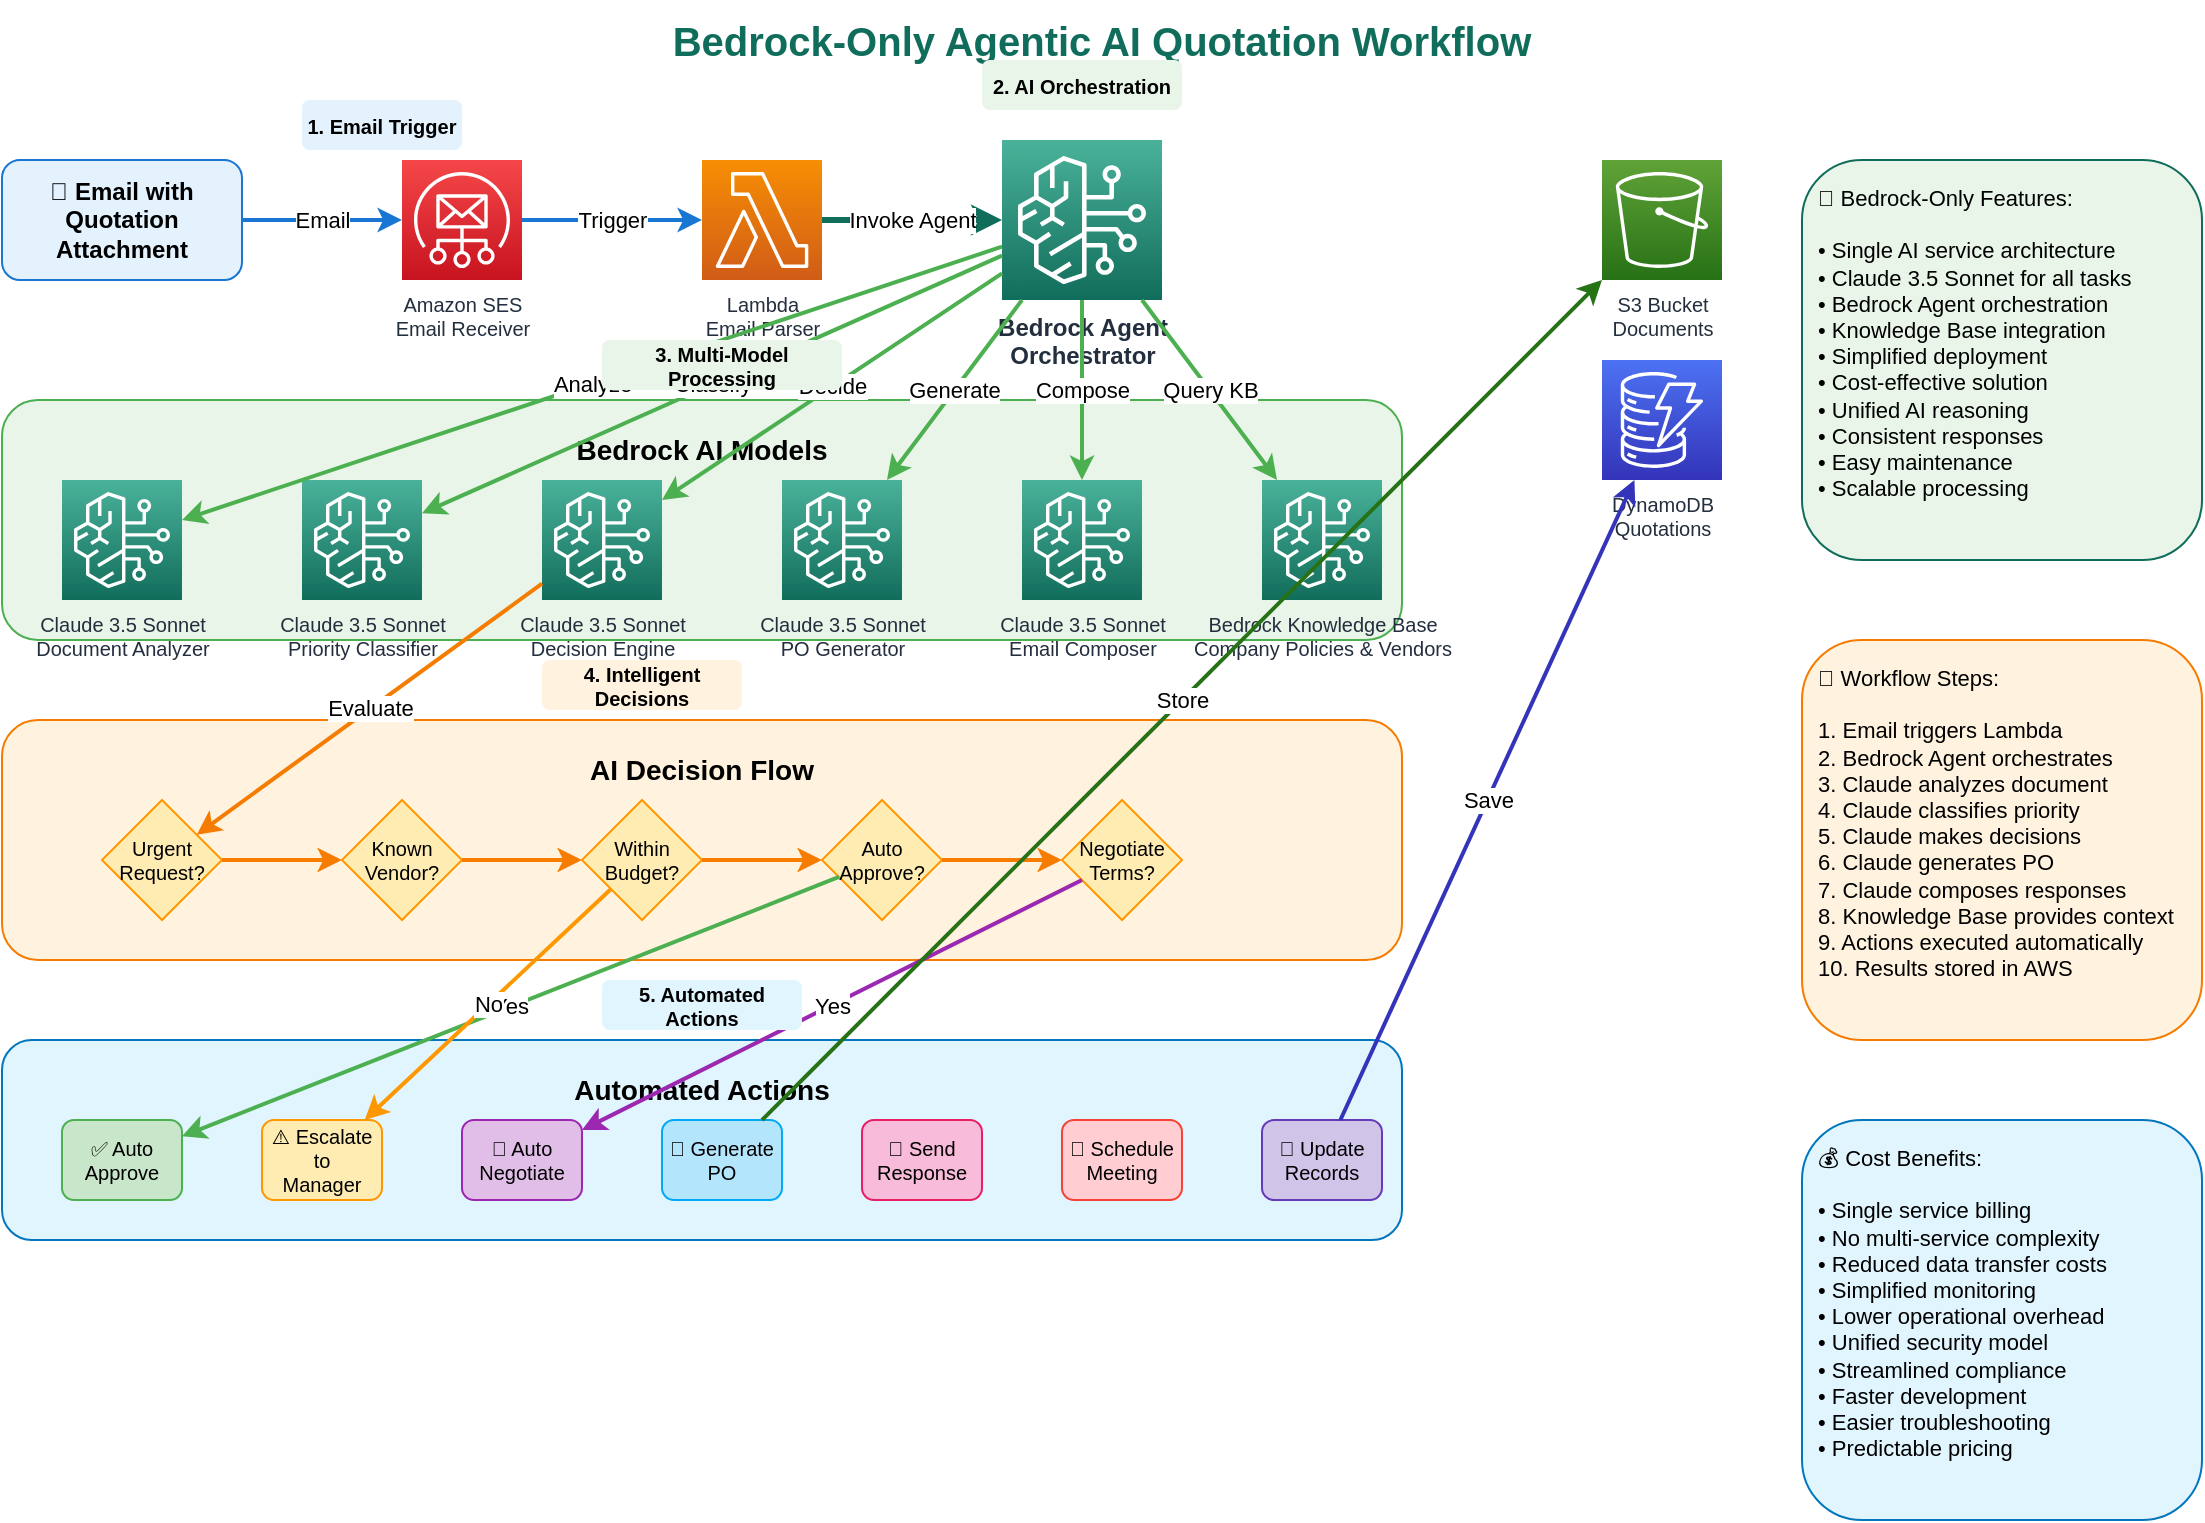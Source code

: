<?xml version="1.0" encoding="UTF-8"?>
<mxfile version="24.7.17">
  <diagram name="Bedrock-Only-Agentic-Workflow" id="bedrock-agentic">
    <mxGraphModel dx="1400" dy="800" grid="1" gridSize="10" guides="1" tooltips="1" connect="1" arrows="1" fold="1" page="1" pageScale="1" pageWidth="1200" pageHeight="900" math="0" shadow="0">
      <root>
        <mxCell id="0" />
        <mxCell id="1" parent="0" />
        
        <!-- Title -->
        <mxCell id="title" value="Bedrock-Only Agentic AI Quotation Workflow" style="text;html=1;strokeColor=none;fillColor=none;align=center;verticalAlign=middle;whiteSpace=wrap;rounded=0;fontSize=20;fontStyle=1;fontColor=#116D5B;" vertex="1" parent="1">
          <mxGeometry x="350" y="20" width="500" height="40" as="geometry" />
        </mxCell>
        
        <!-- Email Input -->
        <mxCell id="email-input" value="📧 Email with&#xa;Quotation Attachment" style="rounded=1;whiteSpace=wrap;html=1;fillColor=#E3F2FD;strokeColor=#1976D2;fontSize=12;fontStyle=1;" vertex="1" parent="1">
          <mxGeometry x="50" y="100" width="120" height="60" as="geometry" />
        </mxCell>
        
        <!-- SES Email Receiver -->
        <mxCell id="ses" value="Amazon SES&#xa;Email Receiver" style="sketch=0;points=[[0,0,0],[0.25,0,0],[0.5,0,0],[0.75,0,0],[1,0,0],[0,1,0],[0.25,1,0],[0.5,1,0],[0.75,1,0],[1,1,0],[0,0.25,0],[0,0.5,0],[0,0.75,0],[1,0.25,0],[1,0.5,0],[1,0.75,0]];outlineConnect=0;fontColor=#232F3E;gradientColor=#F54749;gradientDirection=north;fillColor=#C7131F;strokeColor=#ffffff;dashed=0;verticalLabelPosition=bottom;verticalAlign=top;align=center;html=1;fontSize=10;fontStyle=0;aspect=fixed;shape=mxgraph.aws4.resourceIcon;resIcon=mxgraph.aws4.simple_email_service;" vertex="1" parent="1">
          <mxGeometry x="250" y="100" width="60" height="60" as="geometry" />
        </mxCell>
        
        <!-- Lambda Trigger -->
        <mxCell id="lambda-trigger" value="Lambda&#xa;Email Parser" style="sketch=0;points=[[0,0,0],[0.25,0,0],[0.5,0,0],[0.75,0,0],[1,0,0],[0,1,0],[0.25,1,0],[0.5,1,0],[0.75,1,0],[1,1,0],[0,0.25,0],[0,0.5,0],[0,0.75,0],[1,0.25,0],[1,0.5,0],[1,0.75,0]];outlineConnect=0;fontColor=#232F3E;gradientColor=#F78E04;gradientDirection=north;fillColor=#D05C17;strokeColor=#ffffff;dashed=0;verticalLabelPosition=bottom;verticalAlign=top;align=center;html=1;fontSize=10;fontStyle=0;aspect=fixed;shape=mxgraph.aws4.resourceIcon;resIcon=mxgraph.aws4.lambda;" vertex="1" parent="1">
          <mxGeometry x="400" y="100" width="60" height="60" as="geometry" />
        </mxCell>
        
        <!-- Bedrock Agent Orchestrator -->
        <mxCell id="bedrock-agent" value="Bedrock Agent&#xa;Orchestrator" style="sketch=0;points=[[0,0,0],[0.25,0,0],[0.5,0,0],[0.75,0,0],[1,0,0],[0,1,0],[0.25,1,0],[0.5,1,0],[0.75,1,0],[1,1,0],[0,0.25,0],[0,0.5,0],[0,0.75,0],[1,0.25,0],[1,0.5,0],[1,0.75,0]];outlineConnect=0;fontColor=#232F3E;gradientColor=#4AB29A;gradientDirection=north;fillColor=#116D5B;strokeColor=#ffffff;dashed=0;verticalLabelPosition=bottom;verticalAlign=top;align=center;html=1;fontSize=12;fontStyle=1;aspect=fixed;shape=mxgraph.aws4.resourceIcon;resIcon=mxgraph.aws4.bedrock;" vertex="1" parent="1">
          <mxGeometry x="550" y="90" width="80" height="80" as="geometry" />
        </mxCell>
        
        <!-- Bedrock Models Section -->
        <mxCell id="models-section" value="Bedrock AI Models" style="rounded=1;whiteSpace=wrap;html=1;fillColor=#E8F5E8;strokeColor=#4CAF50;fontSize=14;fontStyle=1;verticalAlign=top;spacingTop=10;" vertex="1" parent="1">
          <mxGeometry x="50" y="220" width="700" height="120" as="geometry" />
        </mxCell>
        
        <!-- Claude for Analysis -->
        <mxCell id="claude-analyzer" value="Claude 3.5 Sonnet&#xa;Document Analyzer" style="sketch=0;points=[[0,0,0],[0.25,0,0],[0.5,0,0],[0.75,0,0],[1,0,0],[0,1,0],[0.25,1,0],[0.5,1,0],[0.75,1,0],[1,1,0],[0,0.25,0],[0,0.5,0],[0,0.75,0],[1,0.25,0],[1,0.5,0],[1,0.75,0]];outlineConnect=0;fontColor=#232F3E;gradientColor=#4AB29A;gradientDirection=north;fillColor=#116D5B;strokeColor=#ffffff;dashed=0;verticalLabelPosition=bottom;verticalAlign=top;align=center;html=1;fontSize=10;fontStyle=0;aspect=fixed;shape=mxgraph.aws4.resourceIcon;resIcon=mxgraph.aws4.bedrock;" vertex="1" parent="1">
          <mxGeometry x="80" y="260" width="60" height="60" as="geometry" />
        </mxCell>
        
        <!-- Claude for Classification -->
        <mxCell id="claude-classifier" value="Claude 3.5 Sonnet&#xa;Priority Classifier" style="sketch=0;points=[[0,0,0],[0.25,0,0],[0.5,0,0],[0.75,0,0],[1,0,0],[0,1,0],[0.25,1,0],[0.5,1,0],[0.75,1,0],[1,1,0],[0,0.25,0],[0,0.5,0],[0,0.75,0],[1,0.25,0],[1,0.5,0],[1,0.75,0]];outlineConnect=0;fontColor=#232F3E;gradientColor=#4AB29A;gradientDirection=north;fillColor=#116D5B;strokeColor=#ffffff;dashed=0;verticalLabelPosition=bottom;verticalAlign=top;align=center;html=1;fontSize=10;fontStyle=0;aspect=fixed;shape=mxgraph.aws4.resourceIcon;resIcon=mxgraph.aws4.bedrock;" vertex="1" parent="1">
          <mxGeometry x="200" y="260" width="60" height="60" as="geometry" />
        </mxCell>
        
        <!-- Claude for Decision Making -->
        <mxCell id="claude-decision" value="Claude 3.5 Sonnet&#xa;Decision Engine" style="sketch=0;points=[[0,0,0],[0.25,0,0],[0.5,0,0],[0.75,0,0],[1,0,0],[0,1,0],[0.25,1,0],[0.5,1,0],[0.75,1,0],[1,1,0],[0,0.25,0],[0,0.5,0],[0,0.75,0],[1,0.25,0],[1,0.5,0],[1,0.75,0]];outlineConnect=0;fontColor=#232F3E;gradientColor=#4AB29A;gradientDirection=north;fillColor=#116D5B;strokeColor=#ffffff;dashed=0;verticalLabelPosition=bottom;verticalAlign=top;align=center;html=1;fontSize=10;fontStyle=0;aspect=fixed;shape=mxgraph.aws4.resourceIcon;resIcon=mxgraph.aws4.bedrock;" vertex="1" parent="1">
          <mxGeometry x="320" y="260" width="60" height="60" as="geometry" />
        </mxCell>
        
        <!-- Claude for PO Generation -->
        <mxCell id="claude-generator" value="Claude 3.5 Sonnet&#xa;PO Generator" style="sketch=0;points=[[0,0,0],[0.25,0,0],[0.5,0,0],[0.75,0,0],[1,0,0],[0,1,0],[0.25,1,0],[0.5,1,0],[0.75,1,0],[1,1,0],[0,0.25,0],[0,0.5,0],[0,0.75,0],[1,0.25,0],[1,0.5,0],[1,0.75,0]];outlineConnect=0;fontColor=#232F3E;gradientColor=#4AB29A;gradientDirection=north;fillColor=#116D5B;strokeColor=#ffffff;dashed=0;verticalLabelPosition=bottom;verticalAlign=top;align=center;html=1;fontSize=10;fontStyle=0;aspect=fixed;shape=mxgraph.aws4.resourceIcon;resIcon=mxgraph.aws4.bedrock;" vertex="1" parent="1">
          <mxGeometry x="440" y="260" width="60" height="60" as="geometry" />
        </mxCell>
        
        <!-- Claude for Communication -->
        <mxCell id="claude-communicator" value="Claude 3.5 Sonnet&#xa;Email Composer" style="sketch=0;points=[[0,0,0],[0.25,0,0],[0.5,0,0],[0.75,0,0],[1,0,0],[0,1,0],[0.25,1,0],[0.5,1,0],[0.75,1,0],[1,1,0],[0,0.25,0],[0,0.5,0],[0,0.75,0],[1,0.25,0],[1,0.5,0],[1,0.75,0]];outlineConnect=0;fontColor=#232F3E;gradientColor=#4AB29A;gradientDirection=north;fillColor=#116D5B;strokeColor=#ffffff;dashed=0;verticalLabelPosition=bottom;verticalAlign=top;align=center;html=1;fontSize=10;fontStyle=0;aspect=fixed;shape=mxgraph.aws4.resourceIcon;resIcon=mxgraph.aws4.bedrock;" vertex="1" parent="1">
          <mxGeometry x="560" y="260" width="60" height="60" as="geometry" />
        </mxCell>
        
        <!-- Bedrock Knowledge Base -->
        <mxCell id="knowledge-base" value="Bedrock Knowledge Base&#xa;Company Policies &amp; Vendors" style="sketch=0;points=[[0,0,0],[0.25,0,0],[0.5,0,0],[0.75,0,0],[1,0,0],[0,1,0],[0.25,1,0],[0.5,1,0],[0.75,1,0],[1,1,0],[0,0.25,0],[0,0.5,0],[0,0.75,0],[1,0.25,0],[1,0.5,0],[1,0.75,0]];outlineConnect=0;fontColor=#232F3E;gradientColor=#4AB29A;gradientDirection=north;fillColor=#116D5B;strokeColor=#ffffff;dashed=0;verticalLabelPosition=bottom;verticalAlign=top;align=center;html=1;fontSize=10;fontStyle=0;aspect=fixed;shape=mxgraph.aws4.resourceIcon;resIcon=mxgraph.aws4.bedrock;" vertex="1" parent="1">
          <mxGeometry x="680" y="260" width="60" height="60" as="geometry" />
        </mxCell>
        
        <!-- Decision Flow -->
        <mxCell id="decision-section" value="AI Decision Flow" style="rounded=1;whiteSpace=wrap;html=1;fillColor=#FFF3E0;strokeColor=#F57C00;fontSize=14;fontStyle=1;verticalAlign=top;spacingTop=10;" vertex="1" parent="1">
          <mxGeometry x="50" y="380" width="700" height="120" as="geometry" />
        </mxCell>
        
        <!-- Decision Points -->
        <mxCell id="urgent-check" value="Urgent&#xa;Request?" style="rhombus;whiteSpace=wrap;html=1;fillColor=#FFECB3;strokeColor=#FF9800;fontSize=10;" vertex="1" parent="1">
          <mxGeometry x="100" y="420" width="60" height="60" as="geometry" />
        </mxCell>
        
        <mxCell id="vendor-check" value="Known&#xa;Vendor?" style="rhombus;whiteSpace=wrap;html=1;fillColor=#FFECB3;strokeColor=#FF9800;fontSize=10;" vertex="1" parent="1">
          <mxGeometry x="220" y="420" width="60" height="60" as="geometry" />
        </mxCell>
        
        <mxCell id="budget-check" value="Within&#xa;Budget?" style="rhombus;whiteSpace=wrap;html=1;fillColor=#FFECB3;strokeColor=#FF9800;fontSize=10;" vertex="1" parent="1">
          <mxGeometry x="340" y="420" width="60" height="60" as="geometry" />
        </mxCell>
        
        <mxCell id="approval-check" value="Auto&#xa;Approve?" style="rhombus;whiteSpace=wrap;html=1;fillColor=#FFECB3;strokeColor=#FF9800;fontSize=10;" vertex="1" parent="1">
          <mxGeometry x="460" y="420" width="60" height="60" as="geometry" />
        </mxCell>
        
        <mxCell id="negotiate-check" value="Negotiate&#xa;Terms?" style="rhombus;whiteSpace=wrap;html=1;fillColor=#FFECB3;strokeColor=#FF9800;fontSize=10;" vertex="1" parent="1">
          <mxGeometry x="580" y="420" width="60" height="60" as="geometry" />
        </mxCell>
        
        <!-- Actions -->
        <mxCell id="actions-section" value="Automated Actions" style="rounded=1;whiteSpace=wrap;html=1;fillColor=#E1F5FE;strokeColor=#0277BD;fontSize=14;fontStyle=1;verticalAlign=top;spacingTop=10;" vertex="1" parent="1">
          <mxGeometry x="50" y="540" width="700" height="100" as="geometry" />
        </mxCell>
        
        <mxCell id="auto-approve" value="✅ Auto&#xa;Approve" style="rounded=1;whiteSpace=wrap;html=1;fillColor=#C8E6C9;strokeColor=#4CAF50;fontSize=10;" vertex="1" parent="1">
          <mxGeometry x="80" y="580" width="60" height="40" as="geometry" />
        </mxCell>
        
        <mxCell id="escalate" value="⚠️ Escalate to&#xa;Manager" style="rounded=1;whiteSpace=wrap;html=1;fillColor=#FFECB3;strokeColor=#FF9800;fontSize=10;" vertex="1" parent="1">
          <mxGeometry x="180" y="580" width="60" height="40" as="geometry" />
        </mxCell>
        
        <mxCell id="negotiate" value="💬 Auto&#xa;Negotiate" style="rounded=1;whiteSpace=wrap;html=1;fillColor=#E1BEE7;strokeColor=#9C27B0;fontSize=10;" vertex="1" parent="1">
          <mxGeometry x="280" y="580" width="60" height="40" as="geometry" />
        </mxCell>
        
        <mxCell id="generate-po" value="📄 Generate&#xa;PO" style="rounded=1;whiteSpace=wrap;html=1;fillColor=#B3E5FC;strokeColor=#03A9F4;fontSize=10;" vertex="1" parent="1">
          <mxGeometry x="380" y="580" width="60" height="40" as="geometry" />
        </mxCell>
        
        <mxCell id="send-email" value="📧 Send&#xa;Response" style="rounded=1;whiteSpace=wrap;html=1;fillColor=#F8BBD9;strokeColor=#E91E63;fontSize=10;" vertex="1" parent="1">
          <mxGeometry x="480" y="580" width="60" height="40" as="geometry" />
        </mxCell>
        
        <mxCell id="schedule-meeting" value="📅 Schedule&#xa;Meeting" style="rounded=1;whiteSpace=wrap;html=1;fillColor=#FFCDD2;strokeColor=#F44336;fontSize=10;" vertex="1" parent="1">
          <mxGeometry x="580" y="580" width="60" height="40" as="geometry" />
        </mxCell>
        
        <mxCell id="update-records" value="💾 Update&#xa;Records" style="rounded=1;whiteSpace=wrap;html=1;fillColor=#D1C4E9;strokeColor=#673AB7;fontSize=10;" vertex="1" parent="1">
          <mxGeometry x="680" y="580" width="60" height="40" as="geometry" />
        </mxCell>
        
        <!-- Storage -->
        <mxCell id="s3-storage" value="S3 Bucket&#xa;Documents" style="sketch=0;points=[[0,0,0],[0.25,0,0],[0.5,0,0],[0.75,0,0],[1,0,0],[0,1,0],[0.25,1,0],[0.5,1,0],[0.75,1,0],[1,1,0],[0,0.25,0],[0,0.5,0],[0,0.75,0],[1,0.25,0],[1,0.5,0],[1,0.75,0]];outlineConnect=0;fontColor=#232F3E;gradientColor=#60A337;gradientDirection=north;fillColor=#277116;strokeColor=#ffffff;dashed=0;verticalLabelPosition=bottom;verticalAlign=top;align=center;html=1;fontSize=10;fontStyle=0;aspect=fixed;shape=mxgraph.aws4.resourceIcon;resIcon=mxgraph.aws4.s3;" vertex="1" parent="1">
          <mxGeometry x="850" y="100" width="60" height="60" as="geometry" />
        </mxCell>
        
        <mxCell id="dynamodb" value="DynamoDB&#xa;Quotations" style="sketch=0;points=[[0,0,0],[0.25,0,0],[0.5,0,0],[0.75,0,0],[1,0,0],[0,1,0],[0.25,1,0],[0.5,1,0],[0.75,1,0],[1,1,0],[0,0.25,0],[0,0.5,0],[0,0.75,0],[1,0.25,0],[1,0.5,0],[1,0.75,0]];outlineConnect=0;fontColor=#232F3E;gradientColor=#4D72F3;gradientDirection=north;fillColor=#3334B9;strokeColor=#ffffff;dashed=0;verticalLabelPosition=bottom;verticalAlign=top;align=center;html=1;fontSize=10;fontStyle=0;aspect=fixed;shape=mxgraph.aws4.resourceIcon;resIcon=mxgraph.aws4.dynamodb;" vertex="1" parent="1">
          <mxGeometry x="850" y="200" width="60" height="60" as="geometry" />
        </mxCell>
        
        <!-- Workflow Connections -->
        
        <!-- Email Flow -->
        <mxCell id="conn1" value="Email" style="endArrow=classic;html=1;rounded=0;strokeColor=#1976D2;strokeWidth=2;" edge="1" parent="1" source="email-input" target="ses">
          <mxGeometry width="50" height="50" relative="1" as="geometry">
            <mxPoint x="180" y="130" as="sourcePoint" />
            <mxPoint x="240" y="130" as="targetPoint" />
          </mxGeometry>
        </mxCell>
        
        <mxCell id="conn2" value="Trigger" style="endArrow=classic;html=1;rounded=0;strokeColor=#1976D2;strokeWidth=2;" edge="1" parent="1" source="ses" target="lambda-trigger">
          <mxGeometry width="50" height="50" relative="1" as="geometry">
            <mxPoint x="320" y="130" as="sourcePoint" />
            <mxPoint x="390" y="130" as="targetPoint" />
          </mxGeometry>
        </mxCell>
        
        <mxCell id="conn3" value="Invoke Agent" style="endArrow=classic;html=1;rounded=0;strokeColor=#116D5B;strokeWidth=3;" edge="1" parent="1" source="lambda-trigger" target="bedrock-agent">
          <mxGeometry width="50" height="50" relative="1" as="geometry">
            <mxPoint x="470" y="130" as="sourcePoint" />
            <mxPoint x="540" y="130" as="targetPoint" />
          </mxGeometry>
        </mxCell>
        
        <!-- Bedrock Agent to Models -->
        <mxCell id="conn4" value="Analyze" style="endArrow=classic;html=1;rounded=0;strokeColor=#4CAF50;strokeWidth=2;" edge="1" parent="1" source="bedrock-agent" target="claude-analyzer">
          <mxGeometry width="50" height="50" relative="1" as="geometry">
            <mxPoint x="590" y="180" as="sourcePoint" />
            <mxPoint x="120" y="250" as="targetPoint" />
          </mxGeometry>
        </mxCell>
        
        <mxCell id="conn5" value="Classify" style="endArrow=classic;html=1;rounded=0;strokeColor=#4CAF50;strokeWidth=2;" edge="1" parent="1" source="bedrock-agent" target="claude-classifier">
          <mxGeometry width="50" height="50" relative="1" as="geometry">
            <mxPoint x="590" y="180" as="sourcePoint" />
            <mxPoint x="240" y="250" as="targetPoint" />
          </mxGeometry>
        </mxCell>
        
        <mxCell id="conn6" value="Decide" style="endArrow=classic;html=1;rounded=0;strokeColor=#4CAF50;strokeWidth=2;" edge="1" parent="1" source="bedrock-agent" target="claude-decision">
          <mxGeometry width="50" height="50" relative="1" as="geometry">
            <mxPoint x="590" y="180" as="sourcePoint" />
            <mxPoint x="360" y="250" as="targetPoint" />
          </mxGeometry>
        </mxCell>
        
        <mxCell id="conn7" value="Generate" style="endArrow=classic;html=1;rounded=0;strokeColor=#4CAF50;strokeWidth=2;" edge="1" parent="1" source="bedrock-agent" target="claude-generator">
          <mxGeometry width="50" height="50" relative="1" as="geometry">
            <mxPoint x="590" y="180" as="sourcePoint" />
            <mxPoint x="480" y="250" as="targetPoint" />
          </mxGeometry>
        </mxCell>
        
        <mxCell id="conn8" value="Compose" style="endArrow=classic;html=1;rounded=0;strokeColor=#4CAF50;strokeWidth=2;" edge="1" parent="1" source="bedrock-agent" target="claude-communicator">
          <mxGeometry width="50" height="50" relative="1" as="geometry">
            <mxPoint x="590" y="180" as="sourcePoint" />
            <mxPoint x="600" y="250" as="targetPoint" />
          </mxGeometry>
        </mxCell>
        
        <mxCell id="conn9" value="Query KB" style="endArrow=classic;html=1;rounded=0;strokeColor=#4CAF50;strokeWidth=2;" edge="1" parent="1" source="bedrock-agent" target="knowledge-base">
          <mxGeometry width="50" height="50" relative="1" as="geometry">
            <mxPoint x="630" y="180" as="sourcePoint" />
            <mxPoint x="710" y="250" as="targetPoint" />
          </mxGeometry>
        </mxCell>
        
        <!-- Decision Flow -->
        <mxCell id="conn10" value="Evaluate" style="endArrow=classic;html=1;rounded=0;strokeColor=#F57C00;strokeWidth=2;" edge="1" parent="1" source="claude-decision" target="urgent-check">
          <mxGeometry width="50" height="50" relative="1" as="geometry">
            <mxPoint x="350" y="330" as="sourcePoint" />
            <mxPoint x="130" y="410" as="targetPoint" />
          </mxGeometry>
        </mxCell>
        
        <mxCell id="conn11" value="" style="endArrow=classic;html=1;rounded=0;strokeColor=#F57C00;strokeWidth=2;" edge="1" parent="1" source="urgent-check" target="vendor-check">
          <mxGeometry width="50" height="50" relative="1" as="geometry">
            <mxPoint x="170" y="450" as="sourcePoint" />
            <mxPoint x="210" y="450" as="targetPoint" />
          </mxGeometry>
        </mxCell>
        
        <mxCell id="conn12" value="" style="endArrow=classic;html=1;rounded=0;strokeColor=#F57C00;strokeWidth=2;" edge="1" parent="1" source="vendor-check" target="budget-check">
          <mxGeometry width="50" height="50" relative="1" as="geometry">
            <mxPoint x="290" y="450" as="sourcePoint" />
            <mxPoint x="330" y="450" as="targetPoint" />
          </mxGeometry>
        </mxCell>
        
        <mxCell id="conn13" value="" style="endArrow=classic;html=1;rounded=0;strokeColor=#F57C00;strokeWidth=2;" edge="1" parent="1" source="budget-check" target="approval-check">
          <mxGeometry width="50" height="50" relative="1" as="geometry">
            <mxPoint x="410" y="450" as="sourcePoint" />
            <mxPoint x="450" y="450" as="targetPoint" />
          </mxGeometry>
        </mxCell>
        
        <mxCell id="conn14" value="" style="endArrow=classic;html=1;rounded=0;strokeColor=#F57C00;strokeWidth=2;" edge="1" parent="1" source="approval-check" target="negotiate-check">
          <mxGeometry width="50" height="50" relative="1" as="geometry">
            <mxPoint x="530" y="450" as="sourcePoint" />
            <mxPoint x="570" y="450" as="targetPoint" />
          </mxGeometry>
        </mxCell>
        
        <!-- Decision to Actions -->
        <mxCell id="conn15" value="Yes" style="endArrow=classic;html=1;rounded=0;strokeColor=#4CAF50;strokeWidth=2;" edge="1" parent="1" source="approval-check" target="auto-approve">
          <mxGeometry width="50" height="50" relative="1" as="geometry">
            <mxPoint x="490" y="490" as="sourcePoint" />
            <mxPoint x="110" y="570" as="targetPoint" />
          </mxGeometry>
        </mxCell>
        
        <mxCell id="conn16" value="No" style="endArrow=classic;html=1;rounded=0;strokeColor=#FF9800;strokeWidth=2;" edge="1" parent="1" source="budget-check" target="escalate">
          <mxGeometry width="50" height="50" relative="1" as="geometry">
            <mxPoint x="370" y="490" as="sourcePoint" />
            <mxPoint x="210" y="570" as="targetPoint" />
          </mxGeometry>
        </mxCell>
        
        <mxCell id="conn17" value="Yes" style="endArrow=classic;html=1;rounded=0;strokeColor=#9C27B0;strokeWidth=2;" edge="1" parent="1" source="negotiate-check" target="negotiate">
          <mxGeometry width="50" height="50" relative="1" as="geometry">
            <mxPoint x="610" y="490" as="sourcePoint" />
            <mxPoint x="310" y="570" as="targetPoint" />
          </mxGeometry>
        </mxCell>
        
        <!-- Actions to Storage -->
        <mxCell id="conn18" value="Store" style="endArrow=classic;html=1;rounded=0;strokeColor=#277116;strokeWidth=2;" edge="1" parent="1" source="generate-po" target="s3-storage">
          <mxGeometry width="50" height="50" relative="1" as="geometry">
            <mxPoint x="450" y="580" as="sourcePoint" />
            <mxPoint x="840" y="130" as="targetPoint" />
          </mxGeometry>
        </mxCell>
        
        <mxCell id="conn19" value="Save" style="endArrow=classic;html=1;rounded=0;strokeColor=#3334B9;strokeWidth=2;" edge="1" parent="1" source="update-records" target="dynamodb">
          <mxGeometry width="50" height="50" relative="1" as="geometry">
            <mxPoint x="750" y="600" as="sourcePoint" />
            <mxPoint x="840" y="230" as="targetPoint" />
          </mxGeometry>
        </mxCell>
        
        <!-- Features and Benefits -->
        <mxCell id="features-box" value="🤖 Bedrock-Only Features:&#xa;&#xa;• Single AI service architecture&#xa;• Claude 3.5 Sonnet for all tasks&#xa;• Bedrock Agent orchestration&#xa;• Knowledge Base integration&#xa;• Simplified deployment&#xa;• Cost-effective solution&#xa;• Unified AI reasoning&#xa;• Consistent responses&#xa;• Easy maintenance&#xa;• Scalable processing" style="text;html=1;strokeColor=#116D5B;fillColor=#E8F5E8;align=left;verticalAlign=top;whiteSpace=wrap;rounded=1;fontSize=11;fontStyle=0;spacing=8;" vertex="1" parent="1">
          <mxGeometry x="950" y="100" width="200" height="200" as="geometry" />
        </mxCell>
        
        <mxCell id="workflow-box" value="🔄 Workflow Steps:&#xa;&#xa;1. Email triggers Lambda&#xa;2. Bedrock Agent orchestrates&#xa;3. Claude analyzes document&#xa;4. Claude classifies priority&#xa;5. Claude makes decisions&#xa;6. Claude generates PO&#xa;7. Claude composes responses&#xa;8. Knowledge Base provides context&#xa;9. Actions executed automatically&#xa;10. Results stored in AWS" style="text;html=1;strokeColor=#F57C00;fillColor=#FFF3E0;align=left;verticalAlign=top;whiteSpace=wrap;rounded=1;fontSize=11;fontStyle=0;spacing=8;" vertex="1" parent="1">
          <mxGeometry x="950" y="340" width="200" height="200" as="geometry" />
        </mxCell>
        
        <!-- Process Labels -->
        <mxCell id="label1" value="1. Email Trigger" style="text;html=1;strokeColor=none;fillColor=#E3F2FD;align=center;verticalAlign=middle;whiteSpace=wrap;rounded=1;fontSize=10;fontStyle=1;" vertex="1" parent="1">
          <mxGeometry x="200" y="70" width="80" height="25" as="geometry" />
        </mxCell>
        
        <mxCell id="label2" value="2. AI Orchestration" style="text;html=1;strokeColor=none;fillColor=#E8F5E8;align=center;verticalAlign=middle;whiteSpace=wrap;rounded=1;fontSize=10;fontStyle=1;" vertex="1" parent="1">
          <mxGeometry x="540" y="50" width="100" height="25" as="geometry" />
        </mxCell>
        
        <mxCell id="label3" value="3. Multi-Model Processing" style="text;html=1;strokeColor=none;fillColor=#E8F5E8;align=center;verticalAlign=middle;whiteSpace=wrap;rounded=1;fontSize=10;fontStyle=1;" vertex="1" parent="1">
          <mxGeometry x="350" y="190" width="120" height="25" as="geometry" />
        </mxCell>
        
        <mxCell id="label4" value="4. Intelligent Decisions" style="text;html=1;strokeColor=none;fillColor=#FFF3E0;align=center;verticalAlign=middle;whiteSpace=wrap;rounded=1;fontSize=10;fontStyle=1;" vertex="1" parent="1">
          <mxGeometry x="320" y="350" width="100" height="25" as="geometry" />
        </mxCell>
        
        <mxCell id="label5" value="5. Automated Actions" style="text;html=1;strokeColor=none;fillColor=#E1F5FE;align=center;verticalAlign=middle;whiteSpace=wrap;rounded=1;fontSize=10;fontStyle=1;" vertex="1" parent="1">
          <mxGeometry x="350" y="510" width="100" height="25" as="geometry" />
        </mxCell>
        
        <!-- Benefits Box -->
        <mxCell id="benefits-box" value="💰 Cost Benefits:&#xa;&#xa;• Single service billing&#xa;• No multi-service complexity&#xa;• Reduced data transfer costs&#xa;• Simplified monitoring&#xa;• Lower operational overhead&#xa;• Unified security model&#xa;• Streamlined compliance&#xa;• Faster development&#xa;• Easier troubleshooting&#xa;• Predictable pricing" style="text;html=1;strokeColor=#0277BD;fillColor=#E1F5FE;align=left;verticalAlign=top;whiteSpace=wrap;rounded=1;fontSize=11;fontStyle=0;spacing=8;" vertex="1" parent="1">
          <mxGeometry x="950" y="580" width="200" height="200" as="geometry" />
        </mxCell>
      </root>
    </mxGraphModel>
  </diagram>
</mxfile>
